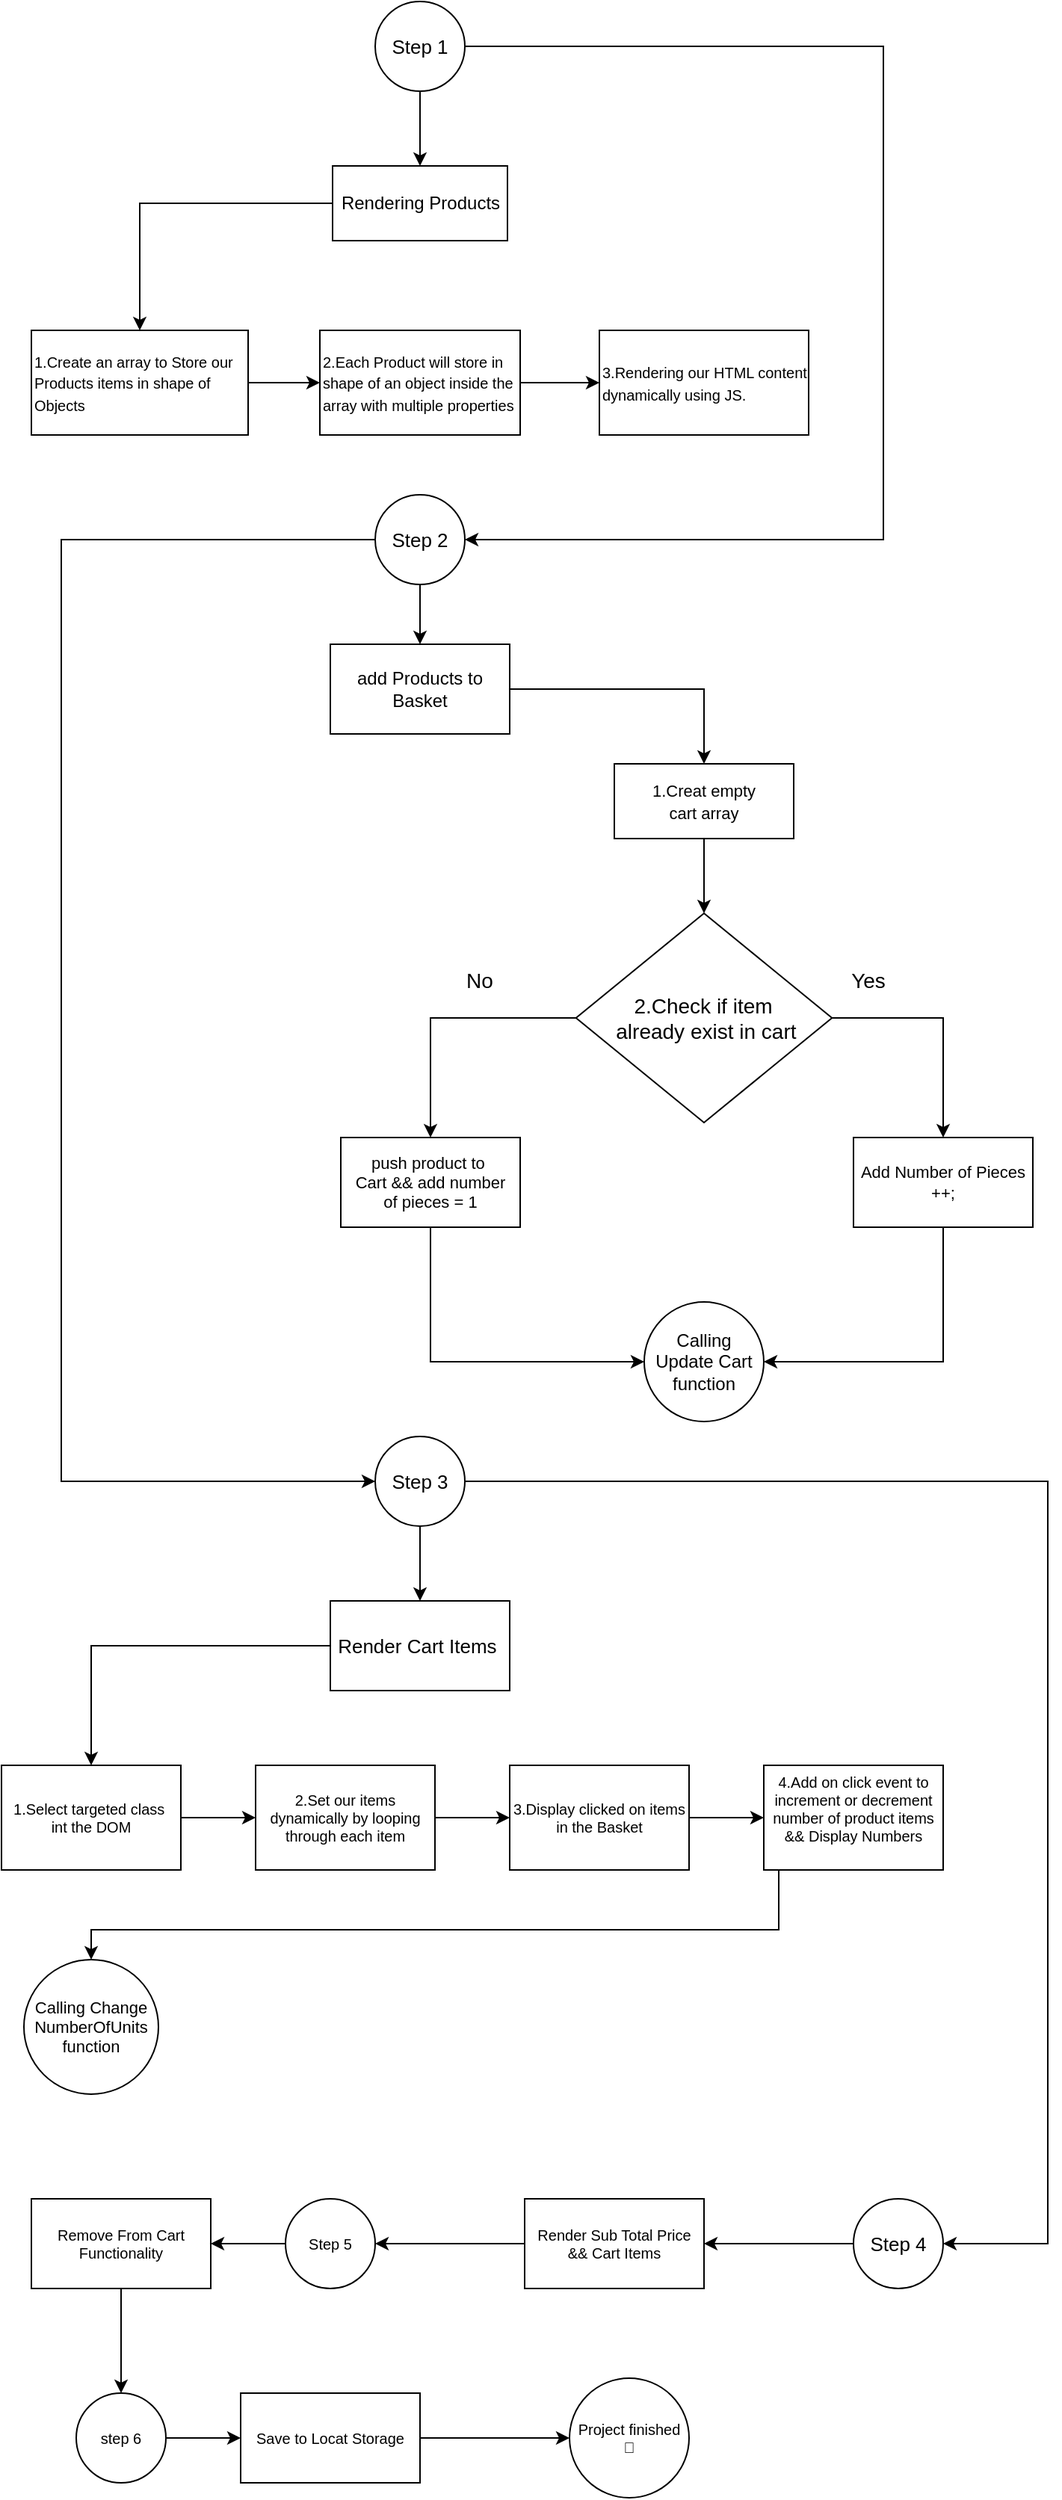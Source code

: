<mxfile version="20.7.4" type="device"><diagram id="C5RBs43oDa-KdzZeNtuy" name="Page-1"><mxGraphModel dx="1863" dy="606" grid="1" gridSize="10" guides="1" tooltips="1" connect="1" arrows="1" fold="1" page="1" pageScale="1" pageWidth="827" pageHeight="1169" math="0" shadow="0"><root><mxCell id="WIyWlLk6GJQsqaUBKTNV-0"/><mxCell id="WIyWlLk6GJQsqaUBKTNV-1" parent="WIyWlLk6GJQsqaUBKTNV-0"/><mxCell id="-e1snfqohqBuXALQAPQ3-3" value="" style="edgeStyle=orthogonalEdgeStyle;rounded=0;orthogonalLoop=1;jettySize=auto;html=1;fontSize=10;" parent="WIyWlLk6GJQsqaUBKTNV-1" source="-e1snfqohqBuXALQAPQ3-1" target="-e1snfqohqBuXALQAPQ3-2" edge="1"><mxGeometry relative="1" as="geometry"/></mxCell><mxCell id="-e1snfqohqBuXALQAPQ3-1" value="&lt;span style=&quot;font-size: 10px;&quot;&gt;1.Create an array to Store our Products items in shape of Objects&amp;nbsp;&lt;/span&gt;" style="rounded=0;whiteSpace=wrap;html=1;align=left;" parent="WIyWlLk6GJQsqaUBKTNV-1" vertex="1"><mxGeometry x="-740" y="270" width="145" height="70" as="geometry"/></mxCell><mxCell id="-e1snfqohqBuXALQAPQ3-6" value="" style="edgeStyle=orthogonalEdgeStyle;rounded=0;orthogonalLoop=1;jettySize=auto;html=1;fontSize=10;" parent="WIyWlLk6GJQsqaUBKTNV-1" source="-e1snfqohqBuXALQAPQ3-2" target="-e1snfqohqBuXALQAPQ3-5" edge="1"><mxGeometry relative="1" as="geometry"/></mxCell><mxCell id="-e1snfqohqBuXALQAPQ3-2" value="&lt;span style=&quot;font-size: 10px;&quot;&gt;2.Each Product will store in shape of an object inside the array with multiple properties&lt;/span&gt;" style="whiteSpace=wrap;html=1;align=left;rounded=0;" parent="WIyWlLk6GJQsqaUBKTNV-1" vertex="1"><mxGeometry x="-547" y="270" width="134" height="70" as="geometry"/></mxCell><mxCell id="-e1snfqohqBuXALQAPQ3-5" value="&lt;span style=&quot;font-size: 10px;&quot;&gt;3.Rendering our HTML content dynamically using JS.&lt;br&gt;&lt;/span&gt;" style="whiteSpace=wrap;html=1;align=left;rounded=0;" parent="WIyWlLk6GJQsqaUBKTNV-1" vertex="1"><mxGeometry x="-360" y="270" width="140" height="70" as="geometry"/></mxCell><mxCell id="-e1snfqohqBuXALQAPQ3-19" style="edgeStyle=orthogonalEdgeStyle;rounded=0;orthogonalLoop=1;jettySize=auto;html=1;exitX=0.5;exitY=1;exitDx=0;exitDy=0;entryX=0.5;entryY=0;entryDx=0;entryDy=0;fontSize=10;startArrow=none;" parent="WIyWlLk6GJQsqaUBKTNV-1" source="-e1snfqohqBuXALQAPQ3-21" target="-e1snfqohqBuXALQAPQ3-11" edge="1"><mxGeometry relative="1" as="geometry"><mxPoint x="-480" y="70" as="sourcePoint"/></mxGeometry></mxCell><mxCell id="-e1snfqohqBuXALQAPQ3-20" style="edgeStyle=orthogonalEdgeStyle;rounded=0;orthogonalLoop=1;jettySize=auto;html=1;exitX=0;exitY=0.5;exitDx=0;exitDy=0;entryX=0.5;entryY=0;entryDx=0;entryDy=0;fontSize=10;" parent="WIyWlLk6GJQsqaUBKTNV-1" source="-e1snfqohqBuXALQAPQ3-11" target="-e1snfqohqBuXALQAPQ3-1" edge="1"><mxGeometry relative="1" as="geometry"/></mxCell><mxCell id="-e1snfqohqBuXALQAPQ3-11" value="&lt;font style=&quot;font-size: 12px;&quot;&gt;Rendering Products&lt;/font&gt;" style="whiteSpace=wrap;html=1;fontSize=10;" parent="WIyWlLk6GJQsqaUBKTNV-1" vertex="1"><mxGeometry x="-538.5" y="160" width="117" height="50" as="geometry"/></mxCell><mxCell id="-e1snfqohqBuXALQAPQ3-18" style="edgeStyle=orthogonalEdgeStyle;rounded=0;orthogonalLoop=1;jettySize=auto;html=1;exitX=0.5;exitY=1;exitDx=0;exitDy=0;fontSize=10;" parent="WIyWlLk6GJQsqaUBKTNV-1" source="-e1snfqohqBuXALQAPQ3-2" target="-e1snfqohqBuXALQAPQ3-2" edge="1"><mxGeometry relative="1" as="geometry"/></mxCell><mxCell id="-e1snfqohqBuXALQAPQ3-26" style="edgeStyle=orthogonalEdgeStyle;rounded=0;orthogonalLoop=1;jettySize=auto;html=1;exitX=0.5;exitY=1;exitDx=0;exitDy=0;entryX=0.5;entryY=0;entryDx=0;entryDy=0;fontSize=12;" parent="WIyWlLk6GJQsqaUBKTNV-1" source="-e1snfqohqBuXALQAPQ3-22" target="-e1snfqohqBuXALQAPQ3-24" edge="1"><mxGeometry relative="1" as="geometry"/></mxCell><mxCell id="-e1snfqohqBuXALQAPQ3-58" value="" style="edgeStyle=orthogonalEdgeStyle;rounded=0;orthogonalLoop=1;jettySize=auto;html=1;fontSize=13;" parent="WIyWlLk6GJQsqaUBKTNV-1" source="-e1snfqohqBuXALQAPQ3-22" target="-e1snfqohqBuXALQAPQ3-57" edge="1"><mxGeometry relative="1" as="geometry"><Array as="points"><mxPoint x="-720" y="410"/><mxPoint x="-720" y="1040"/></Array></mxGeometry></mxCell><mxCell id="-e1snfqohqBuXALQAPQ3-22" value="&lt;font style=&quot;font-size: 13px;&quot;&gt;Step 2&lt;/font&gt;" style="ellipse;whiteSpace=wrap;html=1;aspect=fixed;fontSize=10;" parent="WIyWlLk6GJQsqaUBKTNV-1" vertex="1"><mxGeometry x="-510" y="380" width="60" height="60" as="geometry"/></mxCell><mxCell id="-e1snfqohqBuXALQAPQ3-31" value="" style="edgeStyle=orthogonalEdgeStyle;rounded=0;orthogonalLoop=1;jettySize=auto;html=1;fontSize=12;" parent="WIyWlLk6GJQsqaUBKTNV-1" source="-e1snfqohqBuXALQAPQ3-24" target="-e1snfqohqBuXALQAPQ3-30" edge="1"><mxGeometry relative="1" as="geometry"/></mxCell><mxCell id="-e1snfqohqBuXALQAPQ3-24" value="add Products to Basket" style="rounded=0;whiteSpace=wrap;html=1;fontSize=12;" parent="WIyWlLk6GJQsqaUBKTNV-1" vertex="1"><mxGeometry x="-540" y="480" width="120" height="60" as="geometry"/></mxCell><mxCell id="-e1snfqohqBuXALQAPQ3-29" style="edgeStyle=orthogonalEdgeStyle;rounded=0;orthogonalLoop=1;jettySize=auto;html=1;exitX=1;exitY=0.5;exitDx=0;exitDy=0;fontSize=12;entryX=1;entryY=0.5;entryDx=0;entryDy=0;" parent="WIyWlLk6GJQsqaUBKTNV-1" source="-e1snfqohqBuXALQAPQ3-21" target="-e1snfqohqBuXALQAPQ3-22" edge="1"><mxGeometry relative="1" as="geometry"><mxPoint x="-430" y="410.0" as="targetPoint"/><Array as="points"><mxPoint x="-170" y="80"/><mxPoint x="-170" y="410"/></Array></mxGeometry></mxCell><mxCell id="-e1snfqohqBuXALQAPQ3-21" value="&lt;font style=&quot;font-size: 13px;&quot;&gt;Step 1&lt;/font&gt;" style="ellipse;whiteSpace=wrap;html=1;aspect=fixed;fontSize=10;" parent="WIyWlLk6GJQsqaUBKTNV-1" vertex="1"><mxGeometry x="-510" y="50" width="60" height="60" as="geometry"/></mxCell><mxCell id="-e1snfqohqBuXALQAPQ3-39" style="edgeStyle=orthogonalEdgeStyle;rounded=0;orthogonalLoop=1;jettySize=auto;html=1;exitX=0.5;exitY=1;exitDx=0;exitDy=0;entryX=0.5;entryY=0;entryDx=0;entryDy=0;fontSize=10;" parent="WIyWlLk6GJQsqaUBKTNV-1" source="-e1snfqohqBuXALQAPQ3-30" target="-e1snfqohqBuXALQAPQ3-35" edge="1"><mxGeometry relative="1" as="geometry"/></mxCell><mxCell id="-e1snfqohqBuXALQAPQ3-30" value="&lt;font style=&quot;font-size: 11px;&quot;&gt;1.Creat empty&lt;br&gt;&amp;nbsp;cart array&amp;nbsp;&lt;/font&gt;" style="whiteSpace=wrap;html=1;rounded=0;" parent="WIyWlLk6GJQsqaUBKTNV-1" vertex="1"><mxGeometry x="-350" y="560" width="120" height="50" as="geometry"/></mxCell><mxCell id="-e1snfqohqBuXALQAPQ3-41" value="" style="edgeStyle=orthogonalEdgeStyle;rounded=0;orthogonalLoop=1;jettySize=auto;html=1;fontSize=10;" parent="WIyWlLk6GJQsqaUBKTNV-1" source="-e1snfqohqBuXALQAPQ3-35" target="-e1snfqohqBuXALQAPQ3-40" edge="1"><mxGeometry relative="1" as="geometry"/></mxCell><mxCell id="-e1snfqohqBuXALQAPQ3-47" value="" style="edgeStyle=orthogonalEdgeStyle;rounded=0;orthogonalLoop=1;jettySize=auto;html=1;fontSize=11;" parent="WIyWlLk6GJQsqaUBKTNV-1" source="-e1snfqohqBuXALQAPQ3-35" target="-e1snfqohqBuXALQAPQ3-46" edge="1"><mxGeometry relative="1" as="geometry"/></mxCell><mxCell id="-e1snfqohqBuXALQAPQ3-35" value="&lt;div style=&quot;font-size: 14px;&quot;&gt;&lt;span style=&quot;background-color: initial;&quot;&gt;&lt;font style=&quot;font-size: 14px;&quot;&gt;2.Check if item&lt;/font&gt;&lt;/span&gt;&lt;/div&gt;&lt;div style=&quot;font-size: 14px;&quot;&gt;&lt;span style=&quot;background-color: initial;&quot;&gt;&lt;font style=&quot;font-size: 14px;&quot;&gt;&amp;nbsp;already exist in cart&lt;/font&gt;&lt;/span&gt;&lt;/div&gt;" style="rhombus;whiteSpace=wrap;html=1;fontSize=11;align=center;" parent="WIyWlLk6GJQsqaUBKTNV-1" vertex="1"><mxGeometry x="-375.63" y="660" width="171.25" height="140" as="geometry"/></mxCell><mxCell id="-e1snfqohqBuXALQAPQ3-55" style="edgeStyle=orthogonalEdgeStyle;rounded=0;orthogonalLoop=1;jettySize=auto;html=1;exitX=0.5;exitY=1;exitDx=0;exitDy=0;entryX=1;entryY=0.5;entryDx=0;entryDy=0;fontSize=14;" parent="WIyWlLk6GJQsqaUBKTNV-1" source="-e1snfqohqBuXALQAPQ3-40" target="-e1snfqohqBuXALQAPQ3-51" edge="1"><mxGeometry relative="1" as="geometry"/></mxCell><mxCell id="-e1snfqohqBuXALQAPQ3-40" value="Add Number of Pieces ++;" style="whiteSpace=wrap;html=1;fontSize=11;" parent="WIyWlLk6GJQsqaUBKTNV-1" vertex="1"><mxGeometry x="-190" y="810" width="120" height="60" as="geometry"/></mxCell><mxCell id="-e1snfqohqBuXALQAPQ3-42" value="&lt;font style=&quot;font-size: 14px;&quot;&gt;Yes&lt;/font&gt;" style="text;html=1;strokeColor=none;fillColor=none;align=center;verticalAlign=middle;whiteSpace=wrap;rounded=0;fontSize=10;strokeWidth=3;" parent="WIyWlLk6GJQsqaUBKTNV-1" vertex="1"><mxGeometry x="-210" y="690" width="60" height="30" as="geometry"/></mxCell><mxCell id="-e1snfqohqBuXALQAPQ3-54" style="edgeStyle=orthogonalEdgeStyle;rounded=0;orthogonalLoop=1;jettySize=auto;html=1;exitX=0.5;exitY=1;exitDx=0;exitDy=0;entryX=0;entryY=0.5;entryDx=0;entryDy=0;fontSize=14;" parent="WIyWlLk6GJQsqaUBKTNV-1" source="-e1snfqohqBuXALQAPQ3-46" target="-e1snfqohqBuXALQAPQ3-51" edge="1"><mxGeometry relative="1" as="geometry"/></mxCell><mxCell id="-e1snfqohqBuXALQAPQ3-46" value="push product to&amp;nbsp;&lt;br&gt;Cart &amp;amp;&amp;amp; add number&lt;br&gt;of pieces = 1" style="whiteSpace=wrap;html=1;fontSize=11;" parent="WIyWlLk6GJQsqaUBKTNV-1" vertex="1"><mxGeometry x="-532.995" y="810" width="120" height="60" as="geometry"/></mxCell><mxCell id="-e1snfqohqBuXALQAPQ3-48" value="&lt;font style=&quot;font-size: 14px;&quot;&gt;No&lt;/font&gt;" style="text;html=1;strokeColor=none;fillColor=none;align=center;verticalAlign=middle;whiteSpace=wrap;rounded=0;strokeWidth=3;fontSize=11;" parent="WIyWlLk6GJQsqaUBKTNV-1" vertex="1"><mxGeometry x="-470" y="690" width="60" height="30" as="geometry"/></mxCell><mxCell id="-e1snfqohqBuXALQAPQ3-51" value="&lt;font style=&quot;font-size: 12px;&quot;&gt;Calling Update Cart&lt;br&gt;function&lt;br&gt;&lt;/font&gt;" style="ellipse;whiteSpace=wrap;html=1;fontSize=11;" parent="WIyWlLk6GJQsqaUBKTNV-1" vertex="1"><mxGeometry x="-330.01" y="920" width="80" height="80" as="geometry"/></mxCell><mxCell id="-e1snfqohqBuXALQAPQ3-56" style="edgeStyle=orthogonalEdgeStyle;rounded=0;orthogonalLoop=1;jettySize=auto;html=1;exitX=0.5;exitY=1;exitDx=0;exitDy=0;fontSize=13;" parent="WIyWlLk6GJQsqaUBKTNV-1" source="-e1snfqohqBuXALQAPQ3-51" target="-e1snfqohqBuXALQAPQ3-51" edge="1"><mxGeometry relative="1" as="geometry"/></mxCell><mxCell id="-e1snfqohqBuXALQAPQ3-60" value="" style="edgeStyle=orthogonalEdgeStyle;rounded=0;orthogonalLoop=1;jettySize=auto;html=1;fontSize=13;" parent="WIyWlLk6GJQsqaUBKTNV-1" source="-e1snfqohqBuXALQAPQ3-57" target="-e1snfqohqBuXALQAPQ3-59" edge="1"><mxGeometry relative="1" as="geometry"/></mxCell><mxCell id="-e1snfqohqBuXALQAPQ3-83" style="edgeStyle=orthogonalEdgeStyle;rounded=0;orthogonalLoop=1;jettySize=auto;html=1;entryX=1;entryY=0.5;entryDx=0;entryDy=0;fontSize=10;" parent="WIyWlLk6GJQsqaUBKTNV-1" source="-e1snfqohqBuXALQAPQ3-57" target="-e1snfqohqBuXALQAPQ3-80" edge="1"><mxGeometry relative="1" as="geometry"><Array as="points"><mxPoint x="-60" y="1040"/><mxPoint x="-60" y="1550"/></Array></mxGeometry></mxCell><mxCell id="-e1snfqohqBuXALQAPQ3-57" value="&lt;font style=&quot;font-size: 13px;&quot;&gt;Step 3&lt;/font&gt;" style="ellipse;whiteSpace=wrap;html=1;fontSize=10;" parent="WIyWlLk6GJQsqaUBKTNV-1" vertex="1"><mxGeometry x="-510" y="1010" width="60" height="60" as="geometry"/></mxCell><mxCell id="-e1snfqohqBuXALQAPQ3-62" value="" style="edgeStyle=orthogonalEdgeStyle;rounded=0;orthogonalLoop=1;jettySize=auto;html=1;fontSize=12;" parent="WIyWlLk6GJQsqaUBKTNV-1" source="-e1snfqohqBuXALQAPQ3-59" target="-e1snfqohqBuXALQAPQ3-61" edge="1"><mxGeometry relative="1" as="geometry"/></mxCell><mxCell id="-e1snfqohqBuXALQAPQ3-59" value="&lt;font style=&quot;font-size: 13px;&quot;&gt;Render Cart Items&amp;nbsp;&lt;/font&gt;" style="whiteSpace=wrap;html=1;fontSize=10;" parent="WIyWlLk6GJQsqaUBKTNV-1" vertex="1"><mxGeometry x="-540" y="1120" width="120" height="60" as="geometry"/></mxCell><mxCell id="-e1snfqohqBuXALQAPQ3-64" value="" style="edgeStyle=orthogonalEdgeStyle;rounded=0;orthogonalLoop=1;jettySize=auto;html=1;fontSize=12;" parent="WIyWlLk6GJQsqaUBKTNV-1" source="-e1snfqohqBuXALQAPQ3-61" target="-e1snfqohqBuXALQAPQ3-63" edge="1"><mxGeometry relative="1" as="geometry"/></mxCell><mxCell id="-e1snfqohqBuXALQAPQ3-61" value="1.Select targeted class&amp;nbsp;&lt;br&gt;int the DOM" style="whiteSpace=wrap;html=1;fontSize=10;" parent="WIyWlLk6GJQsqaUBKTNV-1" vertex="1"><mxGeometry x="-760" y="1230" width="120" height="70" as="geometry"/></mxCell><mxCell id="-e1snfqohqBuXALQAPQ3-66" value="" style="edgeStyle=orthogonalEdgeStyle;rounded=0;orthogonalLoop=1;jettySize=auto;html=1;fontSize=12;" parent="WIyWlLk6GJQsqaUBKTNV-1" source="-e1snfqohqBuXALQAPQ3-63" target="-e1snfqohqBuXALQAPQ3-65" edge="1"><mxGeometry relative="1" as="geometry"/></mxCell><mxCell id="-e1snfqohqBuXALQAPQ3-63" value="2.Set our items dynamically by looping through each item" style="whiteSpace=wrap;html=1;fontSize=10;" parent="WIyWlLk6GJQsqaUBKTNV-1" vertex="1"><mxGeometry x="-590" y="1230" width="120" height="70" as="geometry"/></mxCell><mxCell id="-e1snfqohqBuXALQAPQ3-70" value="" style="edgeStyle=orthogonalEdgeStyle;rounded=0;orthogonalLoop=1;jettySize=auto;html=1;fontSize=11;" parent="WIyWlLk6GJQsqaUBKTNV-1" source="-e1snfqohqBuXALQAPQ3-65" target="-e1snfqohqBuXALQAPQ3-69" edge="1"><mxGeometry relative="1" as="geometry"/></mxCell><mxCell id="-e1snfqohqBuXALQAPQ3-65" value="3.Display clicked on items in the Basket" style="whiteSpace=wrap;html=1;fontSize=10;" parent="WIyWlLk6GJQsqaUBKTNV-1" vertex="1"><mxGeometry x="-420" y="1230" width="120" height="70" as="geometry"/></mxCell><mxCell id="-e1snfqohqBuXALQAPQ3-82" style="edgeStyle=orthogonalEdgeStyle;rounded=0;orthogonalLoop=1;jettySize=auto;html=1;fontSize=10;" parent="WIyWlLk6GJQsqaUBKTNV-1" source="-e1snfqohqBuXALQAPQ3-69" target="-e1snfqohqBuXALQAPQ3-71" edge="1"><mxGeometry relative="1" as="geometry"><Array as="points"><mxPoint x="-240" y="1340"/><mxPoint x="-700" y="1340"/></Array></mxGeometry></mxCell><mxCell id="-e1snfqohqBuXALQAPQ3-69" value="&lt;font style=&quot;font-size: 10px;&quot;&gt;4.Add on click event to increment or decrement number of product items &amp;amp;&amp;amp; Display Numbers&lt;br&gt;&lt;br&gt;&lt;/font&gt;" style="whiteSpace=wrap;html=1;fontSize=10;" parent="WIyWlLk6GJQsqaUBKTNV-1" vertex="1"><mxGeometry x="-250.01" y="1230" width="120" height="70" as="geometry"/></mxCell><mxCell id="-e1snfqohqBuXALQAPQ3-71" value="&lt;font style=&quot;font-size: 11px;&quot;&gt;Calling Change NumberOfUnits function&lt;/font&gt;" style="ellipse;whiteSpace=wrap;html=1;fontSize=10;" parent="WIyWlLk6GJQsqaUBKTNV-1" vertex="1"><mxGeometry x="-745" y="1360" width="90" height="90" as="geometry"/></mxCell><mxCell id="-e1snfqohqBuXALQAPQ3-85" value="" style="edgeStyle=orthogonalEdgeStyle;rounded=0;orthogonalLoop=1;jettySize=auto;html=1;fontSize=13;" parent="WIyWlLk6GJQsqaUBKTNV-1" source="-e1snfqohqBuXALQAPQ3-80" target="-e1snfqohqBuXALQAPQ3-84" edge="1"><mxGeometry relative="1" as="geometry"/></mxCell><mxCell id="-e1snfqohqBuXALQAPQ3-80" value="&lt;font style=&quot;&quot;&gt;&lt;font style=&quot;font-size: 13px;&quot;&gt;Step 4&lt;/font&gt;&lt;br&gt;&lt;/font&gt;" style="ellipse;whiteSpace=wrap;html=1;fontSize=10;" parent="WIyWlLk6GJQsqaUBKTNV-1" vertex="1"><mxGeometry x="-190.01" y="1520" width="60" height="60" as="geometry"/></mxCell><mxCell id="-e1snfqohqBuXALQAPQ3-89" value="" style="edgeStyle=orthogonalEdgeStyle;rounded=0;orthogonalLoop=1;jettySize=auto;html=1;fontSize=13;" parent="WIyWlLk6GJQsqaUBKTNV-1" source="-e1snfqohqBuXALQAPQ3-84" target="-e1snfqohqBuXALQAPQ3-88" edge="1"><mxGeometry relative="1" as="geometry"/></mxCell><mxCell id="-e1snfqohqBuXALQAPQ3-84" value="Render Sub Total Price &amp;amp;&amp;amp; Cart Items&lt;br&gt;" style="whiteSpace=wrap;html=1;fontSize=10;" parent="WIyWlLk6GJQsqaUBKTNV-1" vertex="1"><mxGeometry x="-410" y="1520" width="120" height="60" as="geometry"/></mxCell><mxCell id="-e1snfqohqBuXALQAPQ3-91" value="" style="edgeStyle=orthogonalEdgeStyle;rounded=0;orthogonalLoop=1;jettySize=auto;html=1;fontSize=13;" parent="WIyWlLk6GJQsqaUBKTNV-1" source="-e1snfqohqBuXALQAPQ3-88" target="-e1snfqohqBuXALQAPQ3-90" edge="1"><mxGeometry relative="1" as="geometry"/></mxCell><mxCell id="-e1snfqohqBuXALQAPQ3-88" value="Step 5" style="ellipse;whiteSpace=wrap;html=1;fontSize=10;" parent="WIyWlLk6GJQsqaUBKTNV-1" vertex="1"><mxGeometry x="-570" y="1520" width="60" height="60" as="geometry"/></mxCell><mxCell id="-e1snfqohqBuXALQAPQ3-93" value="" style="edgeStyle=orthogonalEdgeStyle;rounded=0;orthogonalLoop=1;jettySize=auto;html=1;fontSize=13;" parent="WIyWlLk6GJQsqaUBKTNV-1" source="-e1snfqohqBuXALQAPQ3-90" target="-e1snfqohqBuXALQAPQ3-92" edge="1"><mxGeometry relative="1" as="geometry"/></mxCell><mxCell id="-e1snfqohqBuXALQAPQ3-90" value="Remove From Cart Functionality" style="whiteSpace=wrap;html=1;fontSize=10;" parent="WIyWlLk6GJQsqaUBKTNV-1" vertex="1"><mxGeometry x="-740" y="1520" width="120" height="60" as="geometry"/></mxCell><mxCell id="-e1snfqohqBuXALQAPQ3-95" value="" style="edgeStyle=orthogonalEdgeStyle;rounded=0;orthogonalLoop=1;jettySize=auto;html=1;fontSize=13;" parent="WIyWlLk6GJQsqaUBKTNV-1" source="-e1snfqohqBuXALQAPQ3-92" target="-e1snfqohqBuXALQAPQ3-94" edge="1"><mxGeometry relative="1" as="geometry"/></mxCell><mxCell id="-e1snfqohqBuXALQAPQ3-92" value="step 6" style="ellipse;whiteSpace=wrap;html=1;fontSize=10;" parent="WIyWlLk6GJQsqaUBKTNV-1" vertex="1"><mxGeometry x="-710" y="1650" width="60" height="60" as="geometry"/></mxCell><mxCell id="-e1snfqohqBuXALQAPQ3-97" value="" style="edgeStyle=orthogonalEdgeStyle;rounded=0;orthogonalLoop=1;jettySize=auto;html=1;fontSize=13;" parent="WIyWlLk6GJQsqaUBKTNV-1" source="-e1snfqohqBuXALQAPQ3-94" target="-e1snfqohqBuXALQAPQ3-96" edge="1"><mxGeometry relative="1" as="geometry"/></mxCell><mxCell id="-e1snfqohqBuXALQAPQ3-94" value="Save to Locat Storage" style="whiteSpace=wrap;html=1;fontSize=10;" parent="WIyWlLk6GJQsqaUBKTNV-1" vertex="1"><mxGeometry x="-600" y="1650" width="120" height="60" as="geometry"/></mxCell><mxCell id="-e1snfqohqBuXALQAPQ3-96" value="Project finished 🙂" style="ellipse;whiteSpace=wrap;html=1;fontSize=10;" parent="WIyWlLk6GJQsqaUBKTNV-1" vertex="1"><mxGeometry x="-380" y="1640" width="80" height="80" as="geometry"/></mxCell></root></mxGraphModel></diagram></mxfile>